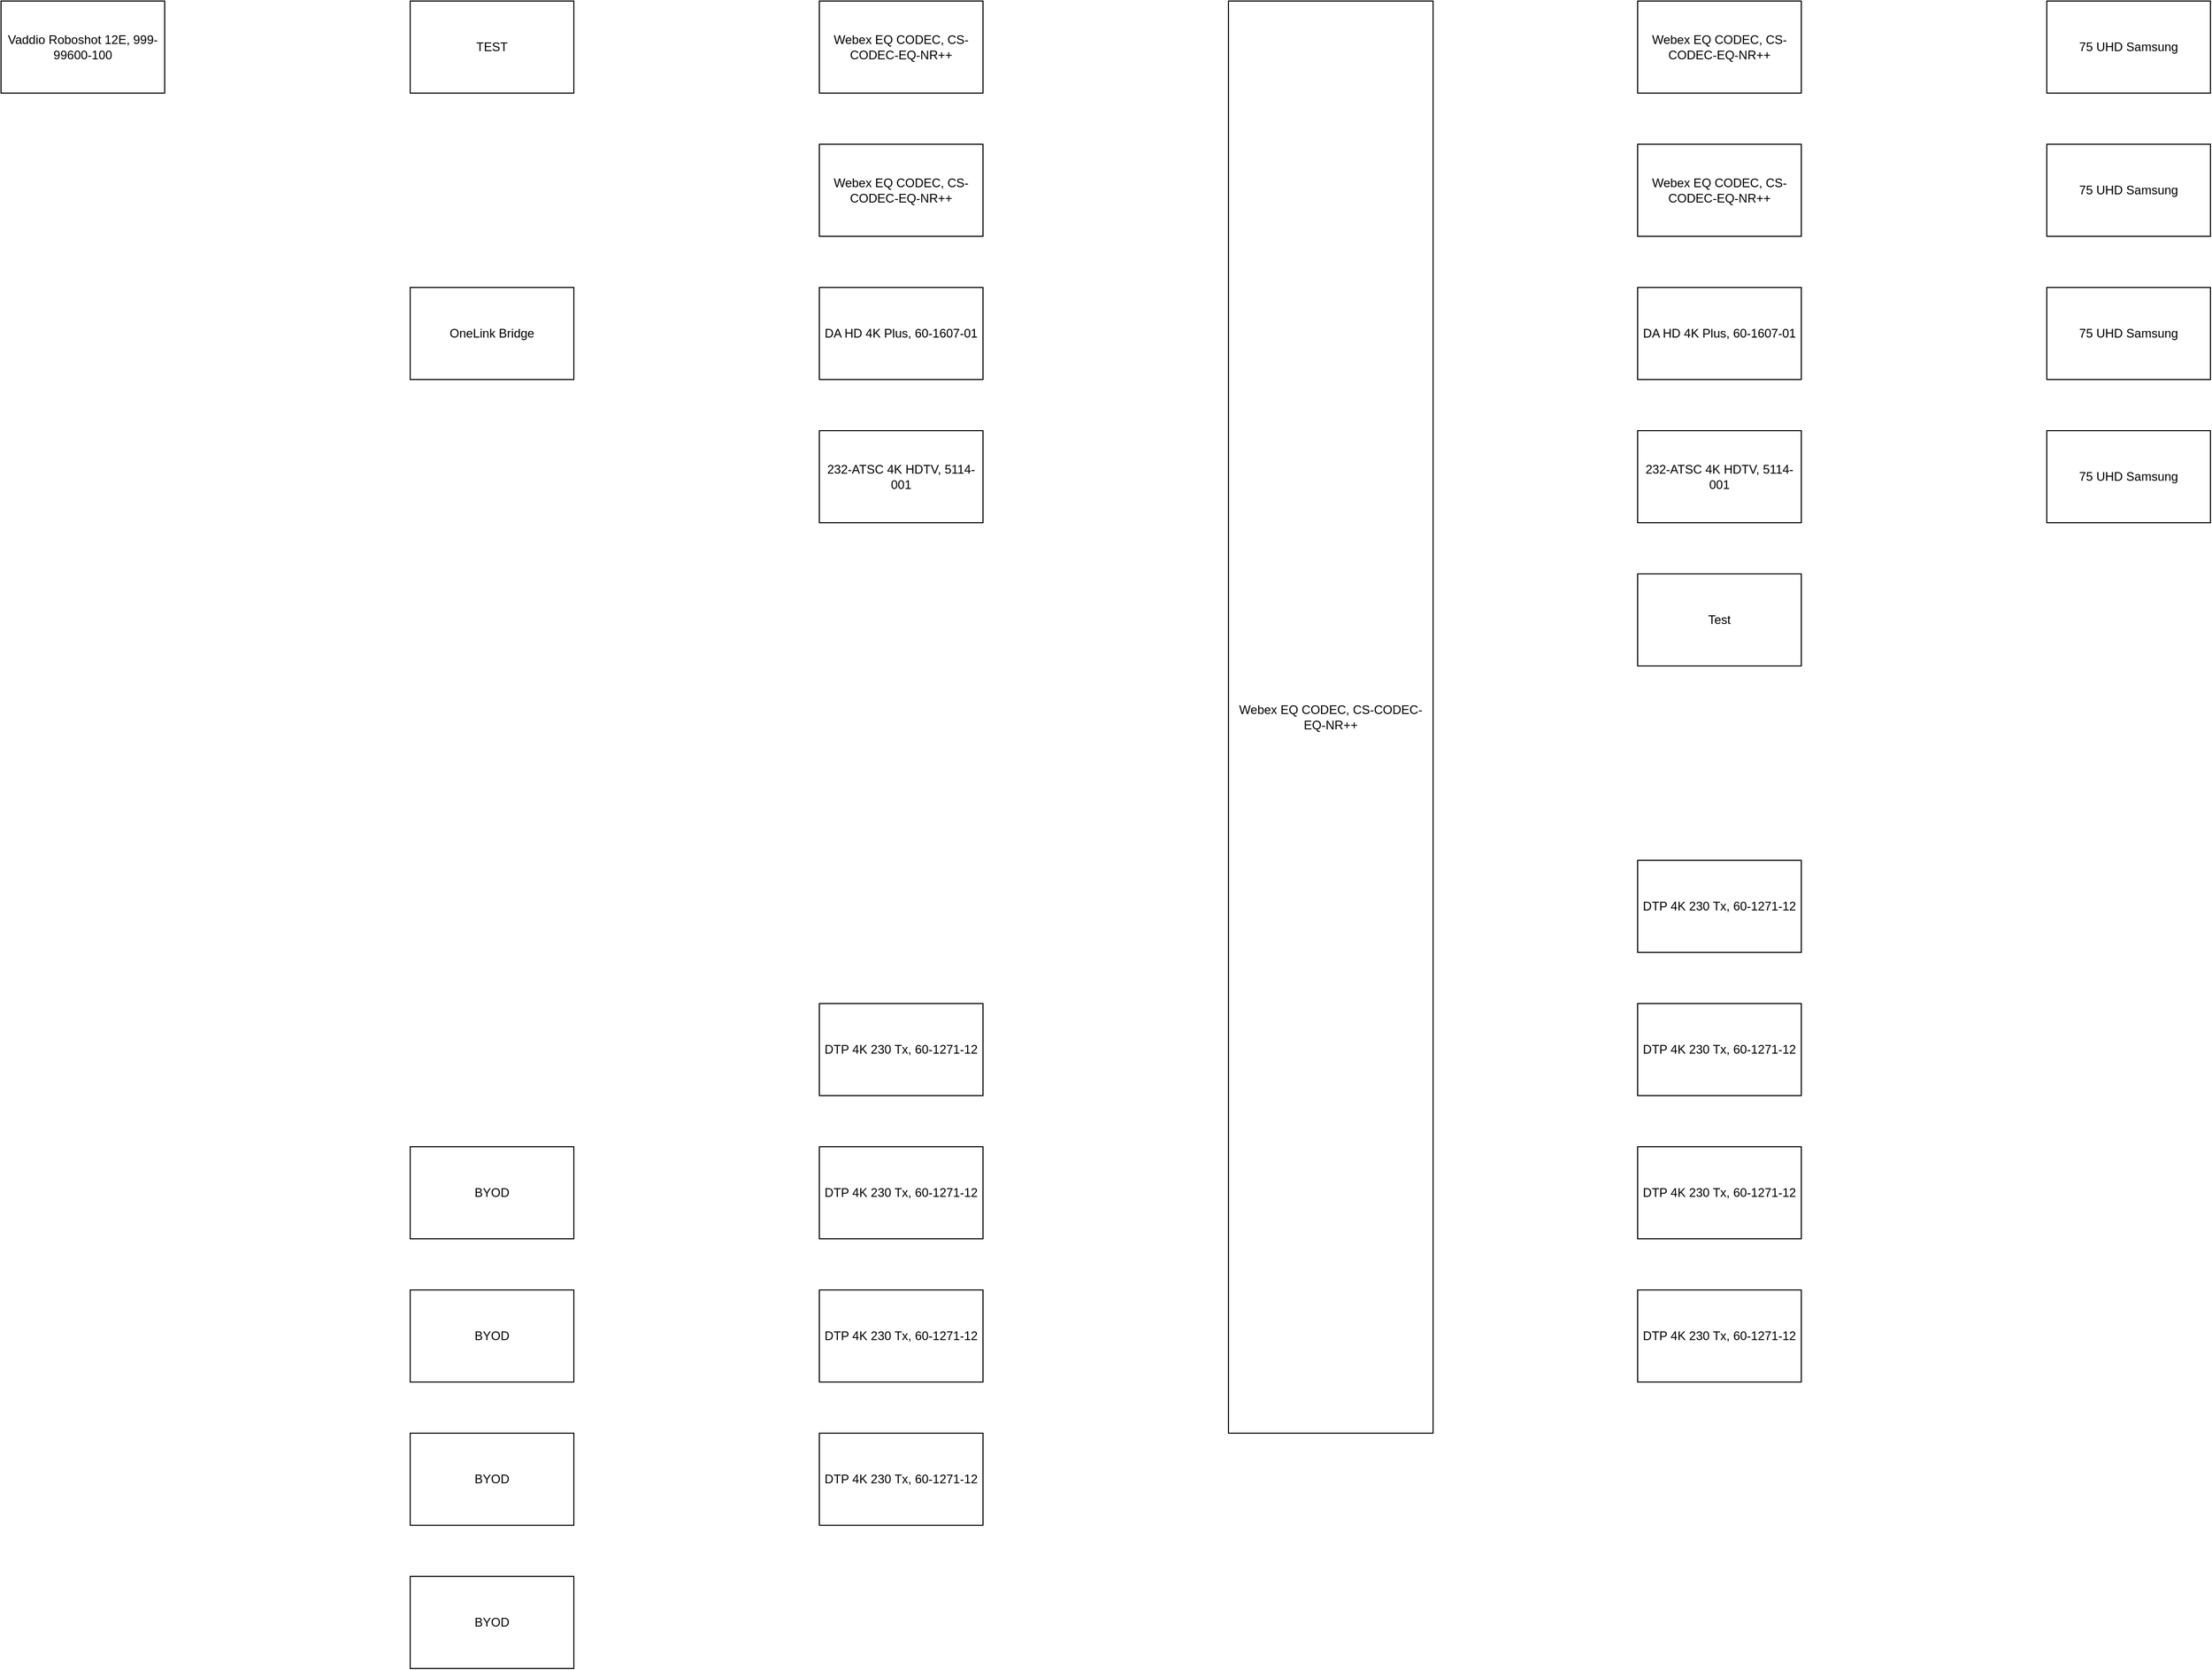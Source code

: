 <mxfile>
  <diagram>
    <mxGraphModel dx="4000" dy="4000" grid="1" gridSize="10" guides="1" tooltips="1" connect="1" arrows="1" fold="1" pageScale="1" pageWidth="4000" pageHeight="4000" math="0" shadow="0">
      <root>
        <mxCell id="0"/>
        <mxCell id="1" parent="0"/>
        <object label="Webex EQ CODEC, CS-CODEC-EQ-NR++" type="matrix" id="1331609252842441827">
          <mxCell id="2566271803967101434" value="Webex EQ CODEC, CS-CODEC-EQ-NR++" style="rounded=0;whiteSpace=wrap;html=1;" parent="1" connectable="" edge="" vertex="1" source="" target="">
            <mxGeometry x="1900" y="3400" width="200" height="1400" relative="" as="geometry"/>
          </mxCell>
        </object>
        <object label="Webex EQ CODEC, CS-CODEC-EQ-NR++" type="DTP" id="8333467642121462778">
          <mxCell id="1642017511812643412" value="Webex EQ CODEC, CS-CODEC-EQ-NR++" style="rounded=0;whiteSpace=wrap;html=1;" parent="1" connectable="" edge="" vertex="1" source="" target="">
            <mxGeometry x="1500" y="3400" width="160" height="90" relative="" as="geometry"/>
          </mxCell>
        </object>
        <object label="Webex EQ CODEC, CS-CODEC-EQ-NR++" type="DTP" id="5642207852293014102">
          <mxCell id="6323957124981507002" value="Webex EQ CODEC, CS-CODEC-EQ-NR++" style="rounded=0;whiteSpace=wrap;html=1;" parent="1" connectable="" edge="" vertex="1" source="" target="">
            <mxGeometry x="1500" y="3540" width="160" height="90" relative="" as="geometry"/>
          </mxCell>
        </object>
        <object label="DA HD 4K Plus, 60-1607-01" type="DTP" id="5269241511742077663">
          <mxCell id="8842357880758997465" value="DA HD 4K Plus, 60-1607-01" style="rounded=0;whiteSpace=wrap;html=1;" parent="1" connectable="" edge="" vertex="1" source="" target="">
            <mxGeometry x="1500" y="3680" width="160" height="90" relative="" as="geometry"/>
          </mxCell>
        </object>
        <object label="232-ATSC 4K HDTV, 5114-001" type="DTP" id="5726719854032094228">
          <mxCell id="6741247577281642126" value="232-ATSC 4K HDTV, 5114-001" style="rounded=0;whiteSpace=wrap;html=1;" parent="1" connectable="" edge="" vertex="1" source="" target="">
            <mxGeometry x="1500" y="3820" width="160" height="90" relative="" as="geometry"/>
          </mxCell>
        </object>
        <object label="DTP 4K 230 Tx, 60-1271-12" type="DTP" id="2878536769635428815">
          <mxCell id="7734904374899543359" value="DTP 4K 230 Tx, 60-1271-12" style="rounded=0;whiteSpace=wrap;html=1;" parent="1" connectable="" edge="" vertex="1" source="" target="">
            <mxGeometry x="1500" y="4380" width="160" height="90" relative="" as="geometry"/>
          </mxCell>
        </object>
        <object label="DTP 4K 230 Tx, 60-1271-12" type="DTP" id="4511789514084417476">
          <mxCell id="7057924001036027540" value="DTP 4K 230 Tx, 60-1271-12" style="rounded=0;whiteSpace=wrap;html=1;" parent="1" connectable="" edge="" vertex="1" source="" target="">
            <mxGeometry x="1500" y="4520" width="160" height="90" relative="" as="geometry"/>
          </mxCell>
        </object>
        <object label="DTP 4K 230 Tx, 60-1271-12" type="DTP" id="5254213233639206192">
          <mxCell id="5341142783353572908" value="DTP 4K 230 Tx, 60-1271-12" style="rounded=0;whiteSpace=wrap;html=1;" parent="1" connectable="" edge="" vertex="1" source="" target="">
            <mxGeometry x="1500" y="4660" width="160" height="90" relative="" as="geometry"/>
          </mxCell>
        </object>
        <object label="DTP 4K 230 Tx, 60-1271-12" type="DTP" id="1614396242345935607">
          <mxCell id="2917414074399477943" value="DTP 4K 230 Tx, 60-1271-12" style="rounded=0;whiteSpace=wrap;html=1;" parent="1" connectable="" edge="" vertex="1" source="" target="">
            <mxGeometry x="1500" y="4800" width="160" height="90" relative="" as="geometry"/>
          </mxCell>
        </object>
        <object label="TEST" type="DTP" id="6877343548931283347">
          <mxCell id="9874146539209166969" value="TEST" style="rounded=0;whiteSpace=wrap;html=1;" parent="1" connectable="" edge="" vertex="1" source="" target="">
            <mxGeometry x="1100" y="3400" width="160" height="90" relative="" as="geometry"/>
          </mxCell>
        </object>
        <object label="OneLink Bridge" type="DTP" id="4314949838595454619">
          <mxCell id="9055213907239489661" value="OneLink Bridge" style="rounded=0;whiteSpace=wrap;html=1;" parent="1" connectable="" edge="" vertex="1" source="" target="">
            <mxGeometry x="1100" y="3680" width="160" height="90" relative="" as="geometry"/>
          </mxCell>
        </object>
        <object label="BYOD" type="DTP" id="6047312459809385612">
          <mxCell id="3417415858622428494" value="BYOD" style="rounded=0;whiteSpace=wrap;html=1;" parent="1" connectable="" edge="" vertex="1" source="" target="">
            <mxGeometry x="1100" y="4520" width="160" height="90" relative="" as="geometry"/>
          </mxCell>
        </object>
        <object label="BYOD" type="DTP" id="2731818653123820133">
          <mxCell id="3872772744037713022" value="BYOD" style="rounded=0;whiteSpace=wrap;html=1;" parent="1" connectable="" edge="" vertex="1" source="" target="">
            <mxGeometry x="1100" y="4660" width="160" height="90" relative="" as="geometry"/>
          </mxCell>
        </object>
        <object label="BYOD" type="DTP" id="8947743015517542026">
          <mxCell id="5595893957810537351" value="BYOD" style="rounded=0;whiteSpace=wrap;html=1;" parent="1" connectable="" edge="" vertex="1" source="" target="">
            <mxGeometry x="1100" y="4800" width="160" height="90" relative="" as="geometry"/>
          </mxCell>
        </object>
        <object label="BYOD" type="DTP" id="8703831409034111046">
          <mxCell id="6366147251987123721" value="BYOD" style="rounded=0;whiteSpace=wrap;html=1;" parent="1" connectable="" edge="" vertex="1" source="" target="">
            <mxGeometry x="1100" y="4940" width="160" height="90" relative="" as="geometry"/>
          </mxCell>
        </object>
        <object label="Vaddio Roboshot 12E, 999-99600-100" type="DTP" id="5958872095721524759">
          <mxCell id="447827167189748782" value="Vaddio Roboshot 12E, 999-99600-100" style="rounded=0;whiteSpace=wrap;html=1;" parent="1" connectable="" edge="" vertex="1" source="" target="">
            <mxGeometry x="700" y="3400" width="160" height="90" relative="" as="geometry"/>
          </mxCell>
        </object>
        <object label="Webex EQ CODEC, CS-CODEC-EQ-NR++" type="DTP" id="356090605974771809">
          <mxCell id="5293110844115199378" value="Webex EQ CODEC, CS-CODEC-EQ-NR++" style="rounded=0;whiteSpace=wrap;html=1;" parent="1" connectable="" edge="" vertex="1" source="" target="">
            <mxGeometry x="2300" y="3400" width="160" height="90" relative="" as="geometry"/>
          </mxCell>
        </object>
        <object label="Webex EQ CODEC, CS-CODEC-EQ-NR++" type="DTP" id="5209408927531217918">
          <mxCell id="3761738491661079241" value="Webex EQ CODEC, CS-CODEC-EQ-NR++" style="rounded=0;whiteSpace=wrap;html=1;" parent="1" connectable="" edge="" vertex="1" source="" target="">
            <mxGeometry x="2300" y="3540" width="160" height="90" relative="" as="geometry"/>
          </mxCell>
        </object>
        <object label="DA HD 4K Plus, 60-1607-01" type="DTP" id="2627101860551862049">
          <mxCell id="5179525542955766379" value="DA HD 4K Plus, 60-1607-01" style="rounded=0;whiteSpace=wrap;html=1;" parent="1" connectable="" edge="" vertex="1" source="" target="">
            <mxGeometry x="2300" y="3680" width="160" height="90" relative="" as="geometry"/>
          </mxCell>
        </object>
        <object label="232-ATSC 4K HDTV, 5114-001" type="DTP" id="7520880577897490234">
          <mxCell id="4253525785605259582" value="232-ATSC 4K HDTV, 5114-001" style="rounded=0;whiteSpace=wrap;html=1;" parent="1" connectable="" edge="" vertex="1" source="" target="">
            <mxGeometry x="2300" y="3820" width="160" height="90" relative="" as="geometry"/>
          </mxCell>
        </object>
        <object label="Test" type="DTP" id="4740102280377035793">
          <mxCell id="1336975894562544572" value="Test" style="rounded=0;whiteSpace=wrap;html=1;" parent="1" connectable="" edge="" vertex="1" source="" target="">
            <mxGeometry x="2300" y="3960" width="160" height="90" relative="" as="geometry"/>
          </mxCell>
        </object>
        <object label="DTP 4K 230 Tx, 60-1271-12" type="DTP" id="8726641886669757706">
          <mxCell id="2468388201059166585" value="DTP 4K 230 Tx, 60-1271-12" style="rounded=0;whiteSpace=wrap;html=1;" parent="1" connectable="" edge="" vertex="1" source="" target="">
            <mxGeometry x="2300" y="4240" width="160" height="90" relative="" as="geometry"/>
          </mxCell>
        </object>
        <object label="DTP 4K 230 Tx, 60-1271-12" type="DTP" id="1317407216584871641">
          <mxCell id="3249703273911376994" value="DTP 4K 230 Tx, 60-1271-12" style="rounded=0;whiteSpace=wrap;html=1;" parent="1" connectable="" edge="" vertex="1" source="" target="">
            <mxGeometry x="2300" y="4380" width="160" height="90" relative="" as="geometry"/>
          </mxCell>
        </object>
        <object label="DTP 4K 230 Tx, 60-1271-12" type="DTP" id="714780135163251921">
          <mxCell id="8804122755746218743" value="DTP 4K 230 Tx, 60-1271-12" style="rounded=0;whiteSpace=wrap;html=1;" parent="1" connectable="" edge="" vertex="1" source="" target="">
            <mxGeometry x="2300" y="4520" width="160" height="90" relative="" as="geometry"/>
          </mxCell>
        </object>
        <object label="DTP 4K 230 Tx, 60-1271-12" type="DTP" id="2426762103803399428">
          <mxCell id="5403478698812795754" value="DTP 4K 230 Tx, 60-1271-12" style="rounded=0;whiteSpace=wrap;html=1;" parent="1" connectable="" edge="" vertex="1" source="" target="">
            <mxGeometry x="2300" y="4660" width="160" height="90" relative="" as="geometry"/>
          </mxCell>
        </object>
        <object label="75 UHD Samsung" type="DTP" id="7474716660062824220">
          <mxCell id="372878189189765366" value="75 UHD Samsung" style="rounded=0;whiteSpace=wrap;html=1;" parent="1" connectable="" edge="" vertex="1" source="" target="">
            <mxGeometry x="2700" y="3400" width="160" height="90" relative="" as="geometry"/>
          </mxCell>
        </object>
        <object label="75 UHD Samsung" type="DTP" id="6553304618435356210">
          <mxCell id="4788583809118277171" value="75 UHD Samsung" style="rounded=0;whiteSpace=wrap;html=1;" parent="1" connectable="" edge="" vertex="1" source="" target="">
            <mxGeometry x="2700" y="3540" width="160" height="90" relative="" as="geometry"/>
          </mxCell>
        </object>
        <object label="75 UHD Samsung" type="DTP" id="6235270358172452536">
          <mxCell id="8660397576294360678" value="75 UHD Samsung" style="rounded=0;whiteSpace=wrap;html=1;" parent="1" connectable="" edge="" vertex="1" source="" target="">
            <mxGeometry x="2700" y="3680" width="160" height="90" relative="" as="geometry"/>
          </mxCell>
        </object>
        <object label="75 UHD Samsung" type="DTP" id="8035603962632940288">
          <mxCell id="8737116478097803462" value="75 UHD Samsung" style="rounded=0;whiteSpace=wrap;html=1;" parent="1" connectable="" edge="" vertex="1" source="" target="">
            <mxGeometry x="2700" y="3820" width="160" height="90" relative="" as="geometry"/>
          </mxCell>
        </object>
      </root>
    </mxGraphModel>
  </diagram>
</mxfile>
